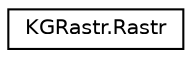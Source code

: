 digraph "Иерархия классов. Графический вид."
{
 // LATEX_PDF_SIZE
  edge [fontname="Helvetica",fontsize="10",labelfontname="Helvetica",labelfontsize="10"];
  node [fontname="Helvetica",fontsize="10",shape=record];
  rankdir="LR";
  Node0 [label="KGRastr.Rastr",height=0.2,width=0.4,color="black", fillcolor="white", style="filled",URL="$class_k_g_rastr_1_1_rastr.html",tooltip=" "];
}
